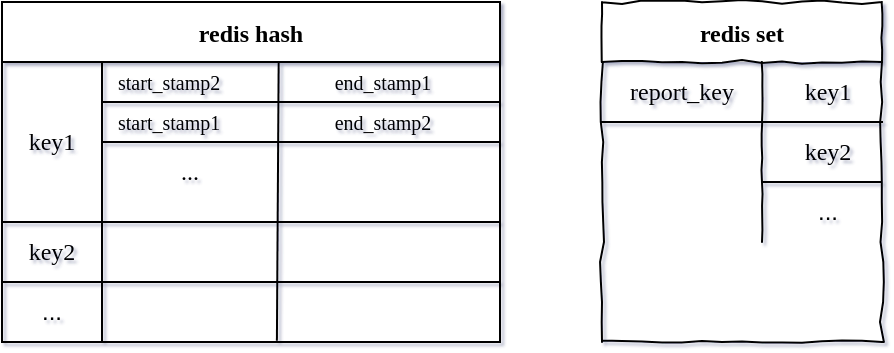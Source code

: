 <mxfile version="15.3.7" type="github">
  <diagram id="tjPY2HDjKvtOfdVSWDJu" name="Page-1">
    <mxGraphModel dx="981" dy="-1821" grid="1" gridSize="10" guides="1" tooltips="1" connect="1" arrows="1" fold="1" page="1" pageScale="1" pageWidth="827" pageHeight="1169" math="0" shadow="1">
      <root>
        <mxCell id="0" />
        <mxCell id="1" parent="0" />
        <mxCell id="RR5l7dwtTw6Twv9wSW7C-24" value="" style="group;container=1;" vertex="1" connectable="0" parent="1">
          <mxGeometry x="200" y="2570" width="249" height="170" as="geometry" />
        </mxCell>
        <mxCell id="RR5l7dwtTw6Twv9wSW7C-20" value="" style="group;imageWidth=31;" vertex="1" connectable="0" parent="RR5l7dwtTw6Twv9wSW7C-24">
          <mxGeometry width="249" height="170" as="geometry" />
        </mxCell>
        <mxCell id="RR5l7dwtTw6Twv9wSW7C-1" value="redis hash" style="shape=table;startSize=30;container=1;collapsible=0;childLayout=tableLayout;fixedRows=1;rowLines=0;fontStyle=1;align=center;pointerEvents=1;fontFamily=Lucida Console;" vertex="1" parent="RR5l7dwtTw6Twv9wSW7C-20">
          <mxGeometry width="249" height="170" as="geometry" />
        </mxCell>
        <mxCell id="RR5l7dwtTw6Twv9wSW7C-2" value="" style="shape=partialRectangle;html=1;whiteSpace=wrap;collapsible=0;dropTarget=0;pointerEvents=1;fillColor=none;top=0;left=0;bottom=1;right=0;points=[[0,0.5],[1,0.5]];portConstraint=eastwest;" vertex="1" parent="RR5l7dwtTw6Twv9wSW7C-1">
          <mxGeometry y="30" width="249" height="80" as="geometry" />
        </mxCell>
        <mxCell id="RR5l7dwtTw6Twv9wSW7C-3" value="&lt;font face=&quot;Lucida Console&quot;&gt;key1&lt;/font&gt;" style="shape=partialRectangle;html=1;whiteSpace=wrap;connectable=0;fillColor=none;top=0;left=0;bottom=0;right=0;overflow=hidden;pointerEvents=1;" vertex="1" parent="RR5l7dwtTw6Twv9wSW7C-2">
          <mxGeometry width="50" height="80" as="geometry">
            <mxRectangle width="50" height="80" as="alternateBounds" />
          </mxGeometry>
        </mxCell>
        <mxCell id="RR5l7dwtTw6Twv9wSW7C-4" value="" style="shape=partialRectangle;html=1;whiteSpace=wrap;connectable=0;fillColor=none;top=0;left=0;bottom=0;right=0;align=left;spacingLeft=6;overflow=hidden;pointerEvents=1;" vertex="1" parent="RR5l7dwtTw6Twv9wSW7C-2">
          <mxGeometry x="50" width="199" height="80" as="geometry">
            <mxRectangle width="199" height="80" as="alternateBounds" />
          </mxGeometry>
        </mxCell>
        <mxCell id="RR5l7dwtTw6Twv9wSW7C-5" value="" style="shape=partialRectangle;html=1;whiteSpace=wrap;collapsible=0;dropTarget=0;pointerEvents=1;fillColor=none;top=0;left=0;bottom=0;right=0;points=[[0,0.5],[1,0.5]];portConstraint=eastwest;" vertex="1" parent="RR5l7dwtTw6Twv9wSW7C-1">
          <mxGeometry y="110" width="249" height="30" as="geometry" />
        </mxCell>
        <mxCell id="RR5l7dwtTw6Twv9wSW7C-6" value="&lt;font face=&quot;Lucida Console&quot;&gt;key2&lt;/font&gt;" style="shape=partialRectangle;html=1;whiteSpace=wrap;connectable=0;fillColor=none;top=0;left=0;bottom=0;right=0;overflow=hidden;pointerEvents=1;" vertex="1" parent="RR5l7dwtTw6Twv9wSW7C-5">
          <mxGeometry width="50" height="30" as="geometry">
            <mxRectangle width="50" height="30" as="alternateBounds" />
          </mxGeometry>
        </mxCell>
        <mxCell id="RR5l7dwtTw6Twv9wSW7C-7" value="" style="shape=partialRectangle;html=1;whiteSpace=wrap;connectable=0;fillColor=none;top=0;left=0;bottom=0;right=0;align=left;spacingLeft=6;overflow=hidden;pointerEvents=1;" vertex="1" parent="RR5l7dwtTw6Twv9wSW7C-5">
          <mxGeometry x="50" width="199" height="30" as="geometry">
            <mxRectangle width="199" height="30" as="alternateBounds" />
          </mxGeometry>
        </mxCell>
        <mxCell id="RR5l7dwtTw6Twv9wSW7C-8" value="" style="shape=partialRectangle;html=1;whiteSpace=wrap;collapsible=0;dropTarget=0;pointerEvents=1;fillColor=none;top=0;left=0;bottom=0;right=0;points=[[0,0.5],[1,0.5]];portConstraint=eastwest;" vertex="1" parent="RR5l7dwtTw6Twv9wSW7C-1">
          <mxGeometry y="140" width="249" height="30" as="geometry" />
        </mxCell>
        <mxCell id="RR5l7dwtTw6Twv9wSW7C-9" value="..." style="shape=partialRectangle;html=1;whiteSpace=wrap;connectable=0;fillColor=none;top=0;left=0;bottom=0;right=0;overflow=hidden;pointerEvents=1;" vertex="1" parent="RR5l7dwtTw6Twv9wSW7C-8">
          <mxGeometry width="50" height="30" as="geometry">
            <mxRectangle width="50" height="30" as="alternateBounds" />
          </mxGeometry>
        </mxCell>
        <mxCell id="RR5l7dwtTw6Twv9wSW7C-10" value="" style="shape=partialRectangle;html=1;whiteSpace=wrap;connectable=0;fillColor=none;top=0;left=0;bottom=0;right=0;align=left;spacingLeft=6;overflow=hidden;pointerEvents=1;" vertex="1" parent="RR5l7dwtTw6Twv9wSW7C-8">
          <mxGeometry x="50" width="199" height="30" as="geometry">
            <mxRectangle width="199" height="30" as="alternateBounds" />
          </mxGeometry>
        </mxCell>
        <mxCell id="RR5l7dwtTw6Twv9wSW7C-17" value="" style="endArrow=none;html=1;fontFamily=Comic Sans MS;entryX=1;entryY=0;entryDx=0;entryDy=0;entryPerimeter=0;exitX=0.002;exitY=0;exitDx=0;exitDy=0;exitPerimeter=0;" edge="1" parent="RR5l7dwtTw6Twv9wSW7C-1" source="RR5l7dwtTw6Twv9wSW7C-8" target="RR5l7dwtTw6Twv9wSW7C-8">
          <mxGeometry width="50" height="50" relative="1" as="geometry">
            <mxPoint x="41.5" y="154.83" as="sourcePoint" />
            <mxPoint x="289.006" y="154.83" as="targetPoint" />
          </mxGeometry>
        </mxCell>
        <mxCell id="RR5l7dwtTw6Twv9wSW7C-13" value="&lt;font style=&quot;font-size: 10px&quot; face=&quot;Lucida Console&quot;&gt;start_stamp2&lt;/font&gt;" style="shape=partialRectangle;html=1;whiteSpace=wrap;connectable=0;fillColor=none;top=0;left=0;bottom=0;right=0;align=left;spacingLeft=6;overflow=hidden;pointerEvents=1;" vertex="1" parent="RR5l7dwtTw6Twv9wSW7C-20">
          <mxGeometry x="50" y="30" width="199" height="20" as="geometry">
            <mxRectangle width="131" height="30" as="alternateBounds" />
          </mxGeometry>
        </mxCell>
        <mxCell id="RR5l7dwtTw6Twv9wSW7C-15" value="&lt;font style=&quot;font-size: 10px&quot; face=&quot;Lucida Console&quot;&gt;start_stamp1&lt;/font&gt;" style="shape=partialRectangle;html=1;whiteSpace=wrap;connectable=0;fillColor=none;top=0;left=0;bottom=0;right=0;align=left;spacingLeft=6;overflow=hidden;pointerEvents=1;" vertex="1" parent="RR5l7dwtTw6Twv9wSW7C-20">
          <mxGeometry x="50" y="50" width="199" height="20" as="geometry">
            <mxRectangle width="131" height="30" as="alternateBounds" />
          </mxGeometry>
        </mxCell>
        <mxCell id="RR5l7dwtTw6Twv9wSW7C-18" value="" style="endArrow=none;html=1;fontFamily=Comic Sans MS;exitX=0.552;exitY=0.978;exitDx=0;exitDy=0;exitPerimeter=0;" edge="1" parent="RR5l7dwtTw6Twv9wSW7C-20" source="RR5l7dwtTw6Twv9wSW7C-8">
          <mxGeometry width="50" height="50" relative="1" as="geometry">
            <mxPoint x="345.833" y="90" as="sourcePoint" />
            <mxPoint x="138.333" y="30" as="targetPoint" />
          </mxGeometry>
        </mxCell>
        <mxCell id="RR5l7dwtTw6Twv9wSW7C-23" value="..." style="text;html=1;strokeColor=none;fillColor=none;align=center;verticalAlign=middle;whiteSpace=wrap;rounded=0;fontFamily=Comic Sans MS;" vertex="1" parent="RR5l7dwtTw6Twv9wSW7C-20">
          <mxGeometry x="60" y="75" width="67.783" height="20" as="geometry" />
        </mxCell>
        <mxCell id="RR5l7dwtTw6Twv9wSW7C-27" value="&lt;font style=&quot;font-size: 10px&quot; face=&quot;Lucida Console&quot;&gt;end_stamp2&lt;/font&gt;" style="text;html=1;align=center;verticalAlign=middle;resizable=0;points=[];autosize=1;strokeColor=none;fillColor=none;fontFamily=Comic Sans MS;" vertex="1" parent="RR5l7dwtTw6Twv9wSW7C-20">
          <mxGeometry x="149.997" y="50" width="80" height="20" as="geometry" />
        </mxCell>
        <mxCell id="RR5l7dwtTw6Twv9wSW7C-28" value="&lt;font style=&quot;font-size: 10px&quot; face=&quot;Lucida Console&quot;&gt;end_stamp1&lt;/font&gt;" style="text;html=1;align=center;verticalAlign=middle;resizable=0;points=[];autosize=1;strokeColor=none;fillColor=none;fontFamily=Comic Sans MS;" vertex="1" parent="RR5l7dwtTw6Twv9wSW7C-20">
          <mxGeometry x="149.997" y="30" width="80" height="20" as="geometry" />
        </mxCell>
        <mxCell id="RR5l7dwtTw6Twv9wSW7C-21" value="" style="endArrow=none;html=1;fontFamily=Comic Sans MS;" edge="1" parent="RR5l7dwtTw6Twv9wSW7C-24">
          <mxGeometry width="50" height="50" relative="1" as="geometry">
            <mxPoint x="50" y="50" as="sourcePoint" />
            <mxPoint x="249" y="50" as="targetPoint" />
          </mxGeometry>
        </mxCell>
        <mxCell id="RR5l7dwtTw6Twv9wSW7C-22" value="" style="endArrow=none;html=1;fontFamily=Comic Sans MS;" edge="1" parent="RR5l7dwtTw6Twv9wSW7C-24">
          <mxGeometry width="50" height="50" relative="1" as="geometry">
            <mxPoint x="50" y="70" as="sourcePoint" />
            <mxPoint x="249" y="70" as="targetPoint" />
          </mxGeometry>
        </mxCell>
        <mxCell id="RR5l7dwtTw6Twv9wSW7C-31" value="redis set" style="shape=table;startSize=30;container=1;collapsible=0;childLayout=tableLayout;fixedRows=1;rowLines=0;fontStyle=1;align=center;pointerEvents=1;fontFamily=Lucida Console;comic=1;" vertex="1" parent="1">
          <mxGeometry x="500" y="2570" width="140" height="170" as="geometry" />
        </mxCell>
        <mxCell id="RR5l7dwtTw6Twv9wSW7C-32" value="" style="shape=partialRectangle;html=1;whiteSpace=wrap;collapsible=0;dropTarget=0;pointerEvents=1;fillColor=none;top=0;left=0;bottom=1;right=0;points=[[0,0.5],[1,0.5]];portConstraint=eastwest;" vertex="1" parent="RR5l7dwtTw6Twv9wSW7C-31">
          <mxGeometry y="30" width="140" height="30" as="geometry" />
        </mxCell>
        <mxCell id="RR5l7dwtTw6Twv9wSW7C-33" value="&lt;font face=&quot;Lucida Console&quot;&gt;report_key&lt;/font&gt;" style="shape=partialRectangle;html=1;whiteSpace=wrap;connectable=0;fillColor=none;top=0;left=0;bottom=0;right=0;overflow=hidden;pointerEvents=1;" vertex="1" parent="RR5l7dwtTw6Twv9wSW7C-32">
          <mxGeometry width="80" height="30" as="geometry">
            <mxRectangle width="80" height="30" as="alternateBounds" />
          </mxGeometry>
        </mxCell>
        <mxCell id="RR5l7dwtTw6Twv9wSW7C-34" value="&lt;div align=&quot;center&quot;&gt;&lt;font face=&quot;Lucida Console&quot;&gt;key1&lt;/font&gt;&lt;/div&gt;" style="shape=partialRectangle;html=1;whiteSpace=wrap;connectable=0;fillColor=none;top=0;left=0;bottom=0;right=0;align=center;spacingLeft=6;overflow=hidden;pointerEvents=1;" vertex="1" parent="RR5l7dwtTw6Twv9wSW7C-32">
          <mxGeometry x="80" width="60" height="30" as="geometry">
            <mxRectangle width="60" height="30" as="alternateBounds" />
          </mxGeometry>
        </mxCell>
        <mxCell id="RR5l7dwtTw6Twv9wSW7C-35" value="" style="shape=partialRectangle;html=1;whiteSpace=wrap;collapsible=0;dropTarget=0;pointerEvents=1;fillColor=none;top=0;left=0;bottom=0;right=0;points=[[0,0.5],[1,0.5]];portConstraint=eastwest;" vertex="1" parent="RR5l7dwtTw6Twv9wSW7C-31">
          <mxGeometry y="60" width="140" height="30" as="geometry" />
        </mxCell>
        <mxCell id="RR5l7dwtTw6Twv9wSW7C-36" value="" style="shape=partialRectangle;html=1;whiteSpace=wrap;connectable=0;fillColor=none;top=0;left=0;bottom=0;right=0;overflow=hidden;pointerEvents=1;" vertex="1" parent="RR5l7dwtTw6Twv9wSW7C-35">
          <mxGeometry width="80" height="30" as="geometry">
            <mxRectangle width="80" height="30" as="alternateBounds" />
          </mxGeometry>
        </mxCell>
        <mxCell id="RR5l7dwtTw6Twv9wSW7C-37" value="" style="shape=partialRectangle;html=1;whiteSpace=wrap;connectable=0;fillColor=none;top=0;left=0;bottom=0;right=0;align=left;spacingLeft=6;overflow=hidden;pointerEvents=1;" vertex="1" parent="RR5l7dwtTw6Twv9wSW7C-35">
          <mxGeometry x="80" width="60" height="30" as="geometry">
            <mxRectangle width="60" height="30" as="alternateBounds" />
          </mxGeometry>
        </mxCell>
        <mxCell id="RR5l7dwtTw6Twv9wSW7C-38" value="" style="shape=partialRectangle;html=1;whiteSpace=wrap;collapsible=0;dropTarget=0;pointerEvents=1;fillColor=none;top=0;left=0;bottom=0;right=0;points=[[0,0.5],[1,0.5]];portConstraint=eastwest;" vertex="1" parent="RR5l7dwtTw6Twv9wSW7C-31">
          <mxGeometry y="90" width="140" height="30" as="geometry" />
        </mxCell>
        <mxCell id="RR5l7dwtTw6Twv9wSW7C-39" value="" style="shape=partialRectangle;html=1;whiteSpace=wrap;connectable=0;fillColor=none;top=0;left=0;bottom=0;right=0;overflow=hidden;pointerEvents=1;" vertex="1" parent="RR5l7dwtTw6Twv9wSW7C-38">
          <mxGeometry width="80" height="30" as="geometry">
            <mxRectangle width="80" height="30" as="alternateBounds" />
          </mxGeometry>
        </mxCell>
        <mxCell id="RR5l7dwtTw6Twv9wSW7C-40" value="" style="shape=partialRectangle;html=1;whiteSpace=wrap;connectable=0;fillColor=none;top=0;left=0;bottom=0;right=0;align=left;spacingLeft=6;overflow=hidden;pointerEvents=1;" vertex="1" parent="RR5l7dwtTw6Twv9wSW7C-38">
          <mxGeometry x="80" width="60" height="30" as="geometry">
            <mxRectangle width="60" height="30" as="alternateBounds" />
          </mxGeometry>
        </mxCell>
        <mxCell id="RR5l7dwtTw6Twv9wSW7C-42" value="&lt;div align=&quot;center&quot;&gt;&lt;font face=&quot;Lucida Console&quot;&gt;key2&lt;/font&gt;&lt;/div&gt;" style="shape=partialRectangle;html=1;whiteSpace=wrap;connectable=0;fillColor=none;top=0;left=0;bottom=0;right=0;align=center;spacingLeft=6;overflow=hidden;pointerEvents=1;" vertex="1" parent="1">
          <mxGeometry x="580" y="2630" width="60" height="30" as="geometry">
            <mxRectangle width="60" height="30" as="alternateBounds" />
          </mxGeometry>
        </mxCell>
        <mxCell id="RR5l7dwtTw6Twv9wSW7C-43" value="..." style="shape=partialRectangle;html=1;whiteSpace=wrap;connectable=0;fillColor=none;top=0;left=0;bottom=0;right=0;align=center;spacingLeft=6;overflow=hidden;pointerEvents=1;" vertex="1" parent="1">
          <mxGeometry x="580" y="2660" width="60" height="30" as="geometry">
            <mxRectangle width="60" height="30" as="alternateBounds" />
          </mxGeometry>
        </mxCell>
        <mxCell id="RR5l7dwtTw6Twv9wSW7C-44" value="" style="endArrow=none;html=1;fontFamily=Lucida Console;" edge="1" parent="1">
          <mxGeometry width="50" height="50" relative="1" as="geometry">
            <mxPoint x="580" y="2660" as="sourcePoint" />
            <mxPoint x="640" y="2660" as="targetPoint" />
          </mxGeometry>
        </mxCell>
      </root>
    </mxGraphModel>
  </diagram>
</mxfile>
